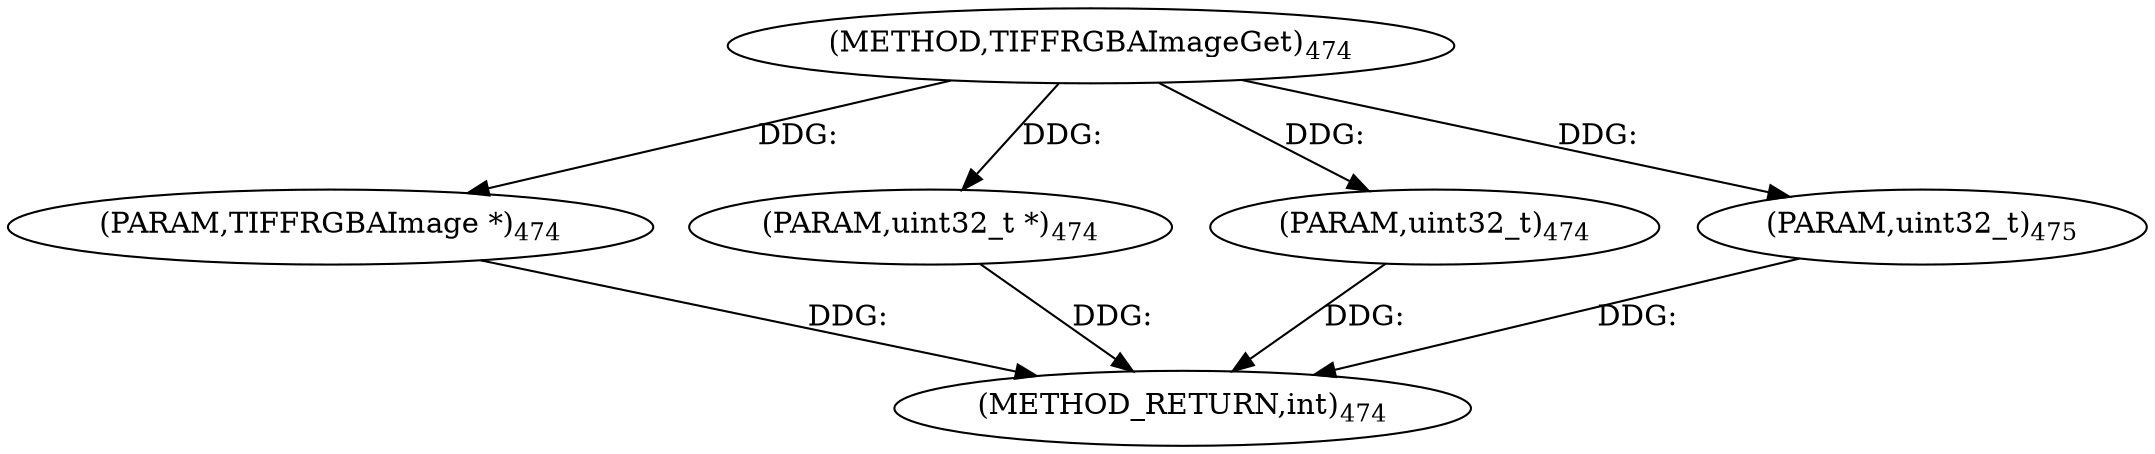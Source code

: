 digraph "TIFFRGBAImageGet" {  
"8931" [label = <(METHOD,TIFFRGBAImageGet)<SUB>474</SUB>> ]
"8936" [label = <(METHOD_RETURN,int)<SUB>474</SUB>> ]
"8932" [label = <(PARAM,TIFFRGBAImage *)<SUB>474</SUB>> ]
"8933" [label = <(PARAM,uint32_t *)<SUB>474</SUB>> ]
"8934" [label = <(PARAM,uint32_t)<SUB>474</SUB>> ]
"8935" [label = <(PARAM,uint32_t)<SUB>475</SUB>> ]
  "8932" -> "8936"  [ label = "DDG: "] 
  "8933" -> "8936"  [ label = "DDG: "] 
  "8934" -> "8936"  [ label = "DDG: "] 
  "8935" -> "8936"  [ label = "DDG: "] 
  "8931" -> "8932"  [ label = "DDG: "] 
  "8931" -> "8933"  [ label = "DDG: "] 
  "8931" -> "8934"  [ label = "DDG: "] 
  "8931" -> "8935"  [ label = "DDG: "] 
}
